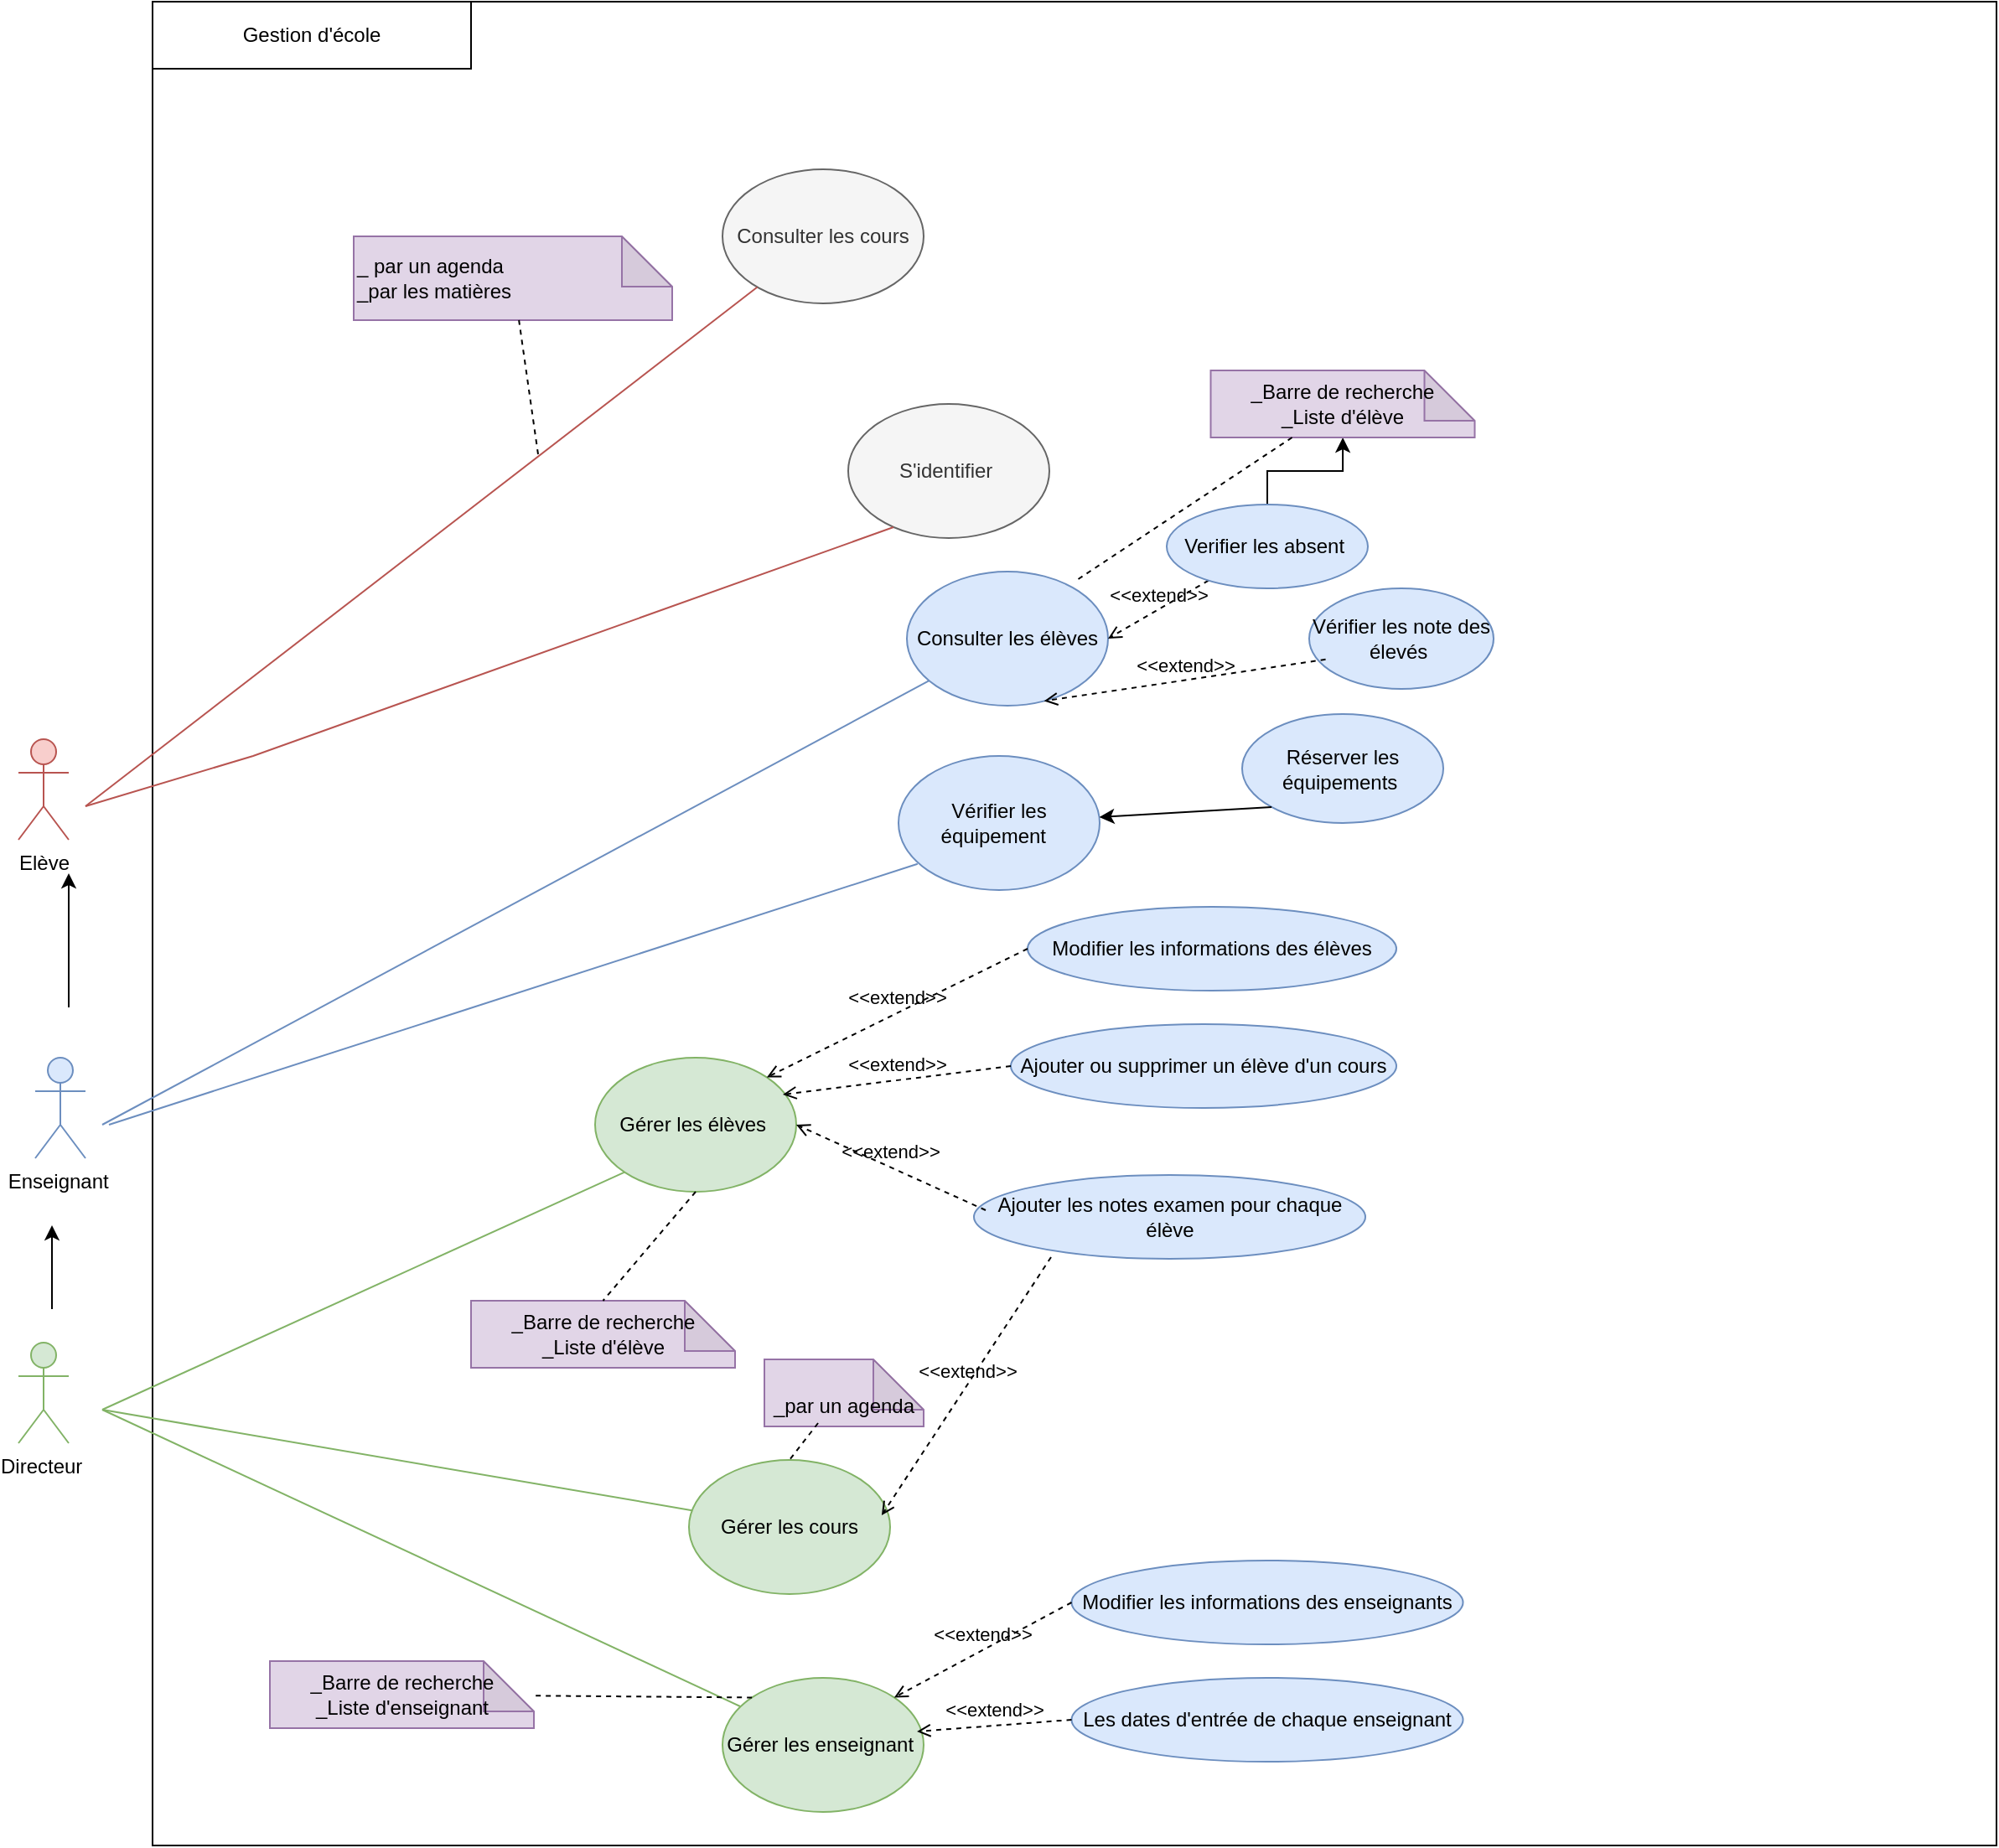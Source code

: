 <mxfile version="24.7.6">
  <diagram name="Page-1" id="abaU5teWBHSIh3knwFKt">
    <mxGraphModel dx="2227" dy="1922" grid="1" gridSize="10" guides="1" tooltips="1" connect="1" arrows="1" fold="1" page="1" pageScale="1" pageWidth="827" pageHeight="1169" math="0" shadow="0">
      <root>
        <mxCell id="0" />
        <mxCell id="1" parent="0" />
        <mxCell id="ytxkbaWUz_GBkNSJb9Mm-1" value="" style="whiteSpace=wrap;html=1;aspect=fixed;horizontal=1;" parent="1" vertex="1">
          <mxGeometry x="90" y="-230" width="1100" height="1100" as="geometry" />
        </mxCell>
        <mxCell id="ytxkbaWUz_GBkNSJb9Mm-2" value="Gestion d&#39;école" style="rounded=0;whiteSpace=wrap;html=1;" parent="1" vertex="1">
          <mxGeometry x="90" y="-230" width="190" height="40" as="geometry" />
        </mxCell>
        <mxCell id="ytxkbaWUz_GBkNSJb9Mm-3" value="Elève" style="shape=umlActor;verticalLabelPosition=bottom;verticalAlign=top;html=1;outlineConnect=0;fillColor=#f8cecc;strokeColor=#b85450;" parent="1" vertex="1">
          <mxGeometry x="10" y="210" width="30" height="60" as="geometry" />
        </mxCell>
        <mxCell id="ytxkbaWUz_GBkNSJb9Mm-4" value="Enseignant&amp;nbsp;" style="shape=umlActor;verticalLabelPosition=bottom;verticalAlign=top;html=1;outlineConnect=0;fillColor=#dae8fc;strokeColor=#6c8ebf;" parent="1" vertex="1">
          <mxGeometry x="20" y="400" width="30" height="60" as="geometry" />
        </mxCell>
        <mxCell id="ytxkbaWUz_GBkNSJb9Mm-5" value="Directeur&amp;nbsp;" style="shape=umlActor;verticalLabelPosition=bottom;verticalAlign=top;html=1;outlineConnect=0;fillColor=#d5e8d4;strokeColor=#82b366;" parent="1" vertex="1">
          <mxGeometry x="10" y="570" width="30" height="60" as="geometry" />
        </mxCell>
        <mxCell id="ytxkbaWUz_GBkNSJb9Mm-7" value="Consulter les cours" style="ellipse;whiteSpace=wrap;html=1;fillColor=#f5f5f5;strokeColor=#666666;fontColor=#333333;" parent="1" vertex="1">
          <mxGeometry x="430" y="-130" width="120" height="80" as="geometry" />
        </mxCell>
        <mxCell id="ytxkbaWUz_GBkNSJb9Mm-12" value="Gérer les cours" style="ellipse;whiteSpace=wrap;html=1;fillColor=#d5e8d4;strokeColor=#82b366;" parent="1" vertex="1">
          <mxGeometry x="410" y="640" width="120" height="80" as="geometry" />
        </mxCell>
        <mxCell id="ytxkbaWUz_GBkNSJb9Mm-16" value="" style="endArrow=none;html=1;rounded=0;fillColor=#f8cecc;strokeColor=#b85450;" parent="1" target="ytxkbaWUz_GBkNSJb9Mm-7" edge="1">
          <mxGeometry width="50" height="50" relative="1" as="geometry">
            <mxPoint x="50" y="250" as="sourcePoint" />
            <mxPoint x="430" y="280" as="targetPoint" />
          </mxGeometry>
        </mxCell>
        <mxCell id="ytxkbaWUz_GBkNSJb9Mm-18" value="" style="endArrow=none;html=1;rounded=0;fillColor=#d5e8d4;strokeColor=#82b366;" parent="1" source="ytxkbaWUz_GBkNSJb9Mm-12" edge="1">
          <mxGeometry width="50" height="50" relative="1" as="geometry">
            <mxPoint x="380" y="410" as="sourcePoint" />
            <mxPoint x="60" y="610" as="targetPoint" />
          </mxGeometry>
        </mxCell>
        <mxCell id="ytxkbaWUz_GBkNSJb9Mm-21" value="" style="endArrow=none;html=1;rounded=0;fillColor=#d5e8d4;strokeColor=#82b366;" parent="1" source="ytxkbaWUz_GBkNSJb9Mm-23" edge="1">
          <mxGeometry width="50" height="50" relative="1" as="geometry">
            <mxPoint x="330" y="625" as="sourcePoint" />
            <mxPoint x="60" y="610" as="targetPoint" />
          </mxGeometry>
        </mxCell>
        <mxCell id="ytxkbaWUz_GBkNSJb9Mm-22" value="Gérer les élèves&amp;nbsp;" style="ellipse;whiteSpace=wrap;html=1;fillColor=#d5e8d4;strokeColor=#82b366;" parent="1" vertex="1">
          <mxGeometry x="354" y="400" width="120" height="80" as="geometry" />
        </mxCell>
        <mxCell id="ytxkbaWUz_GBkNSJb9Mm-23" value="Gérer les enseignant&amp;nbsp;" style="ellipse;whiteSpace=wrap;html=1;fillColor=#d5e8d4;strokeColor=#82b366;" parent="1" vertex="1">
          <mxGeometry x="430" y="770" width="120" height="80" as="geometry" />
        </mxCell>
        <mxCell id="ytxkbaWUz_GBkNSJb9Mm-24" value="" style="endArrow=none;html=1;rounded=0;entryX=0;entryY=1;entryDx=0;entryDy=0;fillColor=#d5e8d4;strokeColor=#82b366;" parent="1" target="ytxkbaWUz_GBkNSJb9Mm-22" edge="1">
          <mxGeometry width="50" height="50" relative="1" as="geometry">
            <mxPoint x="60" y="610" as="sourcePoint" />
            <mxPoint x="430" y="400" as="targetPoint" />
          </mxGeometry>
        </mxCell>
        <mxCell id="tsSxHWKioVlDDUs3cD3j-3" value="_ par un agenda&lt;div&gt;_par les matières&amp;nbsp;&amp;nbsp;&lt;/div&gt;" style="shape=note;whiteSpace=wrap;html=1;backgroundOutline=1;darkOpacity=0.05;fillColor=#e1d5e7;strokeColor=#9673a6;align=left;" parent="1" vertex="1">
          <mxGeometry x="210" y="-90" width="190" height="50" as="geometry" />
        </mxCell>
        <mxCell id="tsSxHWKioVlDDUs3cD3j-4" value="" style="endArrow=none;dashed=1;html=1;rounded=0;" parent="1" target="tsSxHWKioVlDDUs3cD3j-3" edge="1">
          <mxGeometry width="50" height="50" relative="1" as="geometry">
            <mxPoint x="320" y="40" as="sourcePoint" />
            <mxPoint x="400" y="350" as="targetPoint" />
          </mxGeometry>
        </mxCell>
        <mxCell id="tsSxHWKioVlDDUs3cD3j-12" value="Consulter les élèves" style="ellipse;whiteSpace=wrap;html=1;fillColor=#dae8fc;strokeColor=#6c8ebf;" parent="1" vertex="1">
          <mxGeometry x="540" y="110" width="120" height="80" as="geometry" />
        </mxCell>
        <mxCell id="tsSxHWKioVlDDUs3cD3j-16" value="" style="endArrow=none;html=1;rounded=0;fillColor=#dae8fc;strokeColor=#6c8ebf;" parent="1" target="tsSxHWKioVlDDUs3cD3j-12" edge="1">
          <mxGeometry width="50" height="50" relative="1" as="geometry">
            <mxPoint x="60" y="440" as="sourcePoint" />
            <mxPoint x="400" y="180" as="targetPoint" />
          </mxGeometry>
        </mxCell>
        <mxCell id="tsSxHWKioVlDDUs3cD3j-17" value="Vérifier les équipement&amp;nbsp;&amp;nbsp;" style="ellipse;whiteSpace=wrap;html=1;fillColor=#dae8fc;strokeColor=#6c8ebf;" parent="1" vertex="1">
          <mxGeometry x="535" y="220" width="120" height="80" as="geometry" />
        </mxCell>
        <mxCell id="tsSxHWKioVlDDUs3cD3j-18" value="" style="endArrow=none;html=1;rounded=0;entryX=0.095;entryY=0.805;entryDx=0;entryDy=0;entryPerimeter=0;fillColor=#dae8fc;strokeColor=#6c8ebf;" parent="1" target="tsSxHWKioVlDDUs3cD3j-17" edge="1">
          <mxGeometry width="50" height="50" relative="1" as="geometry">
            <mxPoint x="64" y="440" as="sourcePoint" />
            <mxPoint x="400" y="480" as="targetPoint" />
          </mxGeometry>
        </mxCell>
        <mxCell id="tsSxHWKioVlDDUs3cD3j-19" value="Réserver les équipements&amp;nbsp;" style="ellipse;whiteSpace=wrap;html=1;fillColor=#dae8fc;strokeColor=#6c8ebf;" parent="1" vertex="1">
          <mxGeometry x="740" y="195" width="120" height="65" as="geometry" />
        </mxCell>
        <mxCell id="tsSxHWKioVlDDUs3cD3j-20" value="" style="endArrow=classic;html=1;rounded=0;exitX=0;exitY=1;exitDx=0;exitDy=0;" parent="1" source="tsSxHWKioVlDDUs3cD3j-19" target="tsSxHWKioVlDDUs3cD3j-17" edge="1">
          <mxGeometry width="50" height="50" relative="1" as="geometry">
            <mxPoint x="350" y="430" as="sourcePoint" />
            <mxPoint x="410" y="380" as="targetPoint" />
          </mxGeometry>
        </mxCell>
        <mxCell id="tsSxHWKioVlDDUs3cD3j-21" value="S&#39;identifier&amp;nbsp;" style="ellipse;whiteSpace=wrap;html=1;fillColor=#f5f5f5;fontColor=#333333;strokeColor=#666666;" parent="1" vertex="1">
          <mxGeometry x="505" y="10" width="120" height="80" as="geometry" />
        </mxCell>
        <mxCell id="tsSxHWKioVlDDUs3cD3j-23" value="" style="endArrow=none;html=1;rounded=0;entryX=0.225;entryY=0.919;entryDx=0;entryDy=0;entryPerimeter=0;fillColor=#f8cecc;strokeColor=#b85450;" parent="1" target="tsSxHWKioVlDDUs3cD3j-21" edge="1">
          <mxGeometry width="50" height="50" relative="1" as="geometry">
            <mxPoint x="50" y="250" as="sourcePoint" />
            <mxPoint x="400" y="-20" as="targetPoint" />
            <Array as="points">
              <mxPoint x="150" y="220" />
            </Array>
          </mxGeometry>
        </mxCell>
        <mxCell id="tsSxHWKioVlDDUs3cD3j-30" value="&amp;lt;&amp;lt;extend&amp;gt;&amp;gt;" style="html=1;verticalAlign=bottom;labelBackgroundColor=none;endArrow=open;endFill=0;dashed=1;rounded=0;entryX=1;entryY=0.5;entryDx=0;entryDy=0;" parent="1" source="tsSxHWKioVlDDUs3cD3j-31" target="tsSxHWKioVlDDUs3cD3j-12" edge="1">
          <mxGeometry width="160" relative="1" as="geometry">
            <mxPoint x="430" y="310" as="sourcePoint" />
            <mxPoint x="460" y="310" as="targetPoint" />
          </mxGeometry>
        </mxCell>
        <mxCell id="nE3ZNeiionHA2tKRMIRd-34" value="" style="edgeStyle=orthogonalEdgeStyle;rounded=0;orthogonalLoop=1;jettySize=auto;html=1;" parent="1" source="tsSxHWKioVlDDUs3cD3j-31" target="nE3ZNeiionHA2tKRMIRd-27" edge="1">
          <mxGeometry relative="1" as="geometry" />
        </mxCell>
        <mxCell id="tsSxHWKioVlDDUs3cD3j-31" value="Verifier les absent&amp;nbsp;" style="ellipse;whiteSpace=wrap;html=1;fillColor=#dae8fc;strokeColor=#6c8ebf;" parent="1" vertex="1">
          <mxGeometry x="695" y="70" width="120" height="50" as="geometry" />
        </mxCell>
        <mxCell id="tsSxHWKioVlDDUs3cD3j-32" value="Vérifier les note des élevés&amp;nbsp;" style="ellipse;whiteSpace=wrap;html=1;fillColor=#dae8fc;strokeColor=#6c8ebf;" parent="1" vertex="1">
          <mxGeometry x="780" y="120" width="110" height="60" as="geometry" />
        </mxCell>
        <mxCell id="tsSxHWKioVlDDUs3cD3j-33" value="&amp;lt;&amp;lt;extend&amp;gt;&amp;gt;" style="html=1;verticalAlign=bottom;labelBackgroundColor=none;endArrow=open;endFill=0;dashed=1;rounded=0;exitX=0.089;exitY=0.707;exitDx=0;exitDy=0;exitPerimeter=0;entryX=0.682;entryY=0.965;entryDx=0;entryDy=0;entryPerimeter=0;" parent="1" source="tsSxHWKioVlDDUs3cD3j-32" target="tsSxHWKioVlDDUs3cD3j-12" edge="1">
          <mxGeometry width="160" relative="1" as="geometry">
            <mxPoint x="300" y="310" as="sourcePoint" />
            <mxPoint x="460" y="310" as="targetPoint" />
          </mxGeometry>
        </mxCell>
        <mxCell id="nE3ZNeiionHA2tKRMIRd-2" value="Modifier les informations des élèves" style="ellipse;whiteSpace=wrap;html=1;fillColor=#dae8fc;strokeColor=#6c8ebf;" parent="1" vertex="1">
          <mxGeometry x="612" y="310" width="220" height="50" as="geometry" />
        </mxCell>
        <mxCell id="nE3ZNeiionHA2tKRMIRd-3" value="Ajouter ou supprimer un élève d&#39;un cours" style="ellipse;whiteSpace=wrap;html=1;fillColor=#dae8fc;strokeColor=#6c8ebf;" parent="1" vertex="1">
          <mxGeometry x="602" y="380" width="230" height="50" as="geometry" />
        </mxCell>
        <mxCell id="nE3ZNeiionHA2tKRMIRd-5" value="&lt;span style=&quot;text-align: left;&quot;&gt;Ajouter les notes examen pour chaque élève&lt;/span&gt;" style="ellipse;whiteSpace=wrap;html=1;fillColor=#dae8fc;strokeColor=#6c8ebf;" parent="1" vertex="1">
          <mxGeometry x="580" y="470" width="233.5" height="50" as="geometry" />
        </mxCell>
        <mxCell id="nE3ZNeiionHA2tKRMIRd-11" value="&amp;lt;&amp;lt;extend&amp;gt;&amp;gt;" style="html=1;verticalAlign=bottom;labelBackgroundColor=none;endArrow=open;endFill=0;dashed=1;rounded=0;exitX=0;exitY=0.5;exitDx=0;exitDy=0;entryX=1;entryY=0;entryDx=0;entryDy=0;" parent="1" source="nE3ZNeiionHA2tKRMIRd-2" target="ytxkbaWUz_GBkNSJb9Mm-22" edge="1">
          <mxGeometry width="160" relative="1" as="geometry">
            <mxPoint x="590" y="330" as="sourcePoint" />
            <mxPoint x="422" y="355" as="targetPoint" />
          </mxGeometry>
        </mxCell>
        <mxCell id="nE3ZNeiionHA2tKRMIRd-12" value="&amp;lt;&amp;lt;extend&amp;gt;&amp;gt;" style="html=1;verticalAlign=bottom;labelBackgroundColor=none;endArrow=open;endFill=0;dashed=1;rounded=0;exitX=0;exitY=0.5;exitDx=0;exitDy=0;entryX=1;entryY=0;entryDx=0;entryDy=0;" parent="1" source="nE3ZNeiionHA2tKRMIRd-3" edge="1">
          <mxGeometry width="160" relative="1" as="geometry">
            <mxPoint x="600" y="340" as="sourcePoint" />
            <mxPoint x="466" y="422" as="targetPoint" />
          </mxGeometry>
        </mxCell>
        <mxCell id="nE3ZNeiionHA2tKRMIRd-14" value="&amp;lt;&amp;lt;extend&amp;gt;&amp;gt;" style="html=1;verticalAlign=bottom;labelBackgroundColor=none;endArrow=open;endFill=0;dashed=1;rounded=0;exitX=0.03;exitY=0.42;exitDx=0;exitDy=0;exitPerimeter=0;entryX=1;entryY=0.5;entryDx=0;entryDy=0;" parent="1" source="nE3ZNeiionHA2tKRMIRd-5" target="ytxkbaWUz_GBkNSJb9Mm-22" edge="1">
          <mxGeometry width="160" relative="1" as="geometry">
            <mxPoint x="620" y="360" as="sourcePoint" />
            <mxPoint x="486" y="442" as="targetPoint" />
          </mxGeometry>
        </mxCell>
        <mxCell id="nE3ZNeiionHA2tKRMIRd-15" value="&amp;nbsp;&lt;div&gt;_par un agenda&lt;/div&gt;" style="shape=note;whiteSpace=wrap;html=1;backgroundOutline=1;darkOpacity=0.05;fillColor=#e1d5e7;strokeColor=#9673a6;" parent="1" vertex="1">
          <mxGeometry x="455" y="580" width="95" height="40" as="geometry" />
        </mxCell>
        <mxCell id="nE3ZNeiionHA2tKRMIRd-18" value="&amp;lt;&amp;lt;extend&amp;gt;&amp;gt;" style="html=1;verticalAlign=bottom;labelBackgroundColor=none;endArrow=open;endFill=0;dashed=1;rounded=0;exitX=0.197;exitY=0.98;exitDx=0;exitDy=0;exitPerimeter=0;entryX=0.958;entryY=0.413;entryDx=0;entryDy=0;entryPerimeter=0;" parent="1" source="nE3ZNeiionHA2tKRMIRd-5" target="ytxkbaWUz_GBkNSJb9Mm-12" edge="1">
          <mxGeometry width="160" relative="1" as="geometry">
            <mxPoint x="815" y="520" as="sourcePoint" />
            <mxPoint x="647" y="545" as="targetPoint" />
          </mxGeometry>
        </mxCell>
        <mxCell id="nE3ZNeiionHA2tKRMIRd-19" value="" style="endArrow=none;dashed=1;html=1;rounded=0;exitX=0.337;exitY=0.95;exitDx=0;exitDy=0;exitPerimeter=0;entryX=0.5;entryY=0;entryDx=0;entryDy=0;" parent="1" source="nE3ZNeiionHA2tKRMIRd-15" target="ytxkbaWUz_GBkNSJb9Mm-12" edge="1">
          <mxGeometry width="50" height="50" relative="1" as="geometry">
            <mxPoint x="795" y="565" as="sourcePoint" />
            <mxPoint x="600" y="560" as="targetPoint" />
            <Array as="points" />
          </mxGeometry>
        </mxCell>
        <mxCell id="nE3ZNeiionHA2tKRMIRd-21" value="&lt;span style=&quot;text-align: left;&quot;&gt;Modifier les informations des enseignants&lt;/span&gt;" style="ellipse;whiteSpace=wrap;html=1;fillColor=#dae8fc;strokeColor=#6c8ebf;" parent="1" vertex="1">
          <mxGeometry x="638.25" y="700" width="233.5" height="50" as="geometry" />
        </mxCell>
        <mxCell id="nE3ZNeiionHA2tKRMIRd-23" value="&lt;span style=&quot;text-align: left;&quot;&gt;Les dates d&#39;entrée de chaque enseignant&lt;/span&gt;" style="ellipse;whiteSpace=wrap;html=1;fillColor=#dae8fc;strokeColor=#6c8ebf;" parent="1" vertex="1">
          <mxGeometry x="638.25" y="770" width="233.5" height="50" as="geometry" />
        </mxCell>
        <mxCell id="nE3ZNeiionHA2tKRMIRd-24" value="&amp;lt;&amp;lt;extend&amp;gt;&amp;gt;" style="html=1;verticalAlign=bottom;labelBackgroundColor=none;endArrow=open;endFill=0;dashed=1;rounded=0;exitX=0;exitY=0.5;exitDx=0;exitDy=0;entryX=1;entryY=0;entryDx=0;entryDy=0;" parent="1" target="ytxkbaWUz_GBkNSJb9Mm-23" edge="1" source="nE3ZNeiionHA2tKRMIRd-21">
          <mxGeometry width="160" relative="1" as="geometry">
            <mxPoint x="638.25" y="678.5" as="sourcePoint" />
            <mxPoint x="530" y="682" as="targetPoint" />
          </mxGeometry>
        </mxCell>
        <mxCell id="nE3ZNeiionHA2tKRMIRd-26" value="&amp;lt;&amp;lt;extend&amp;gt;&amp;gt;" style="html=1;verticalAlign=bottom;labelBackgroundColor=none;endArrow=open;endFill=0;dashed=1;rounded=0;exitX=0;exitY=0.5;exitDx=0;exitDy=0;entryX=0.967;entryY=0.4;entryDx=0;entryDy=0;entryPerimeter=0;" parent="1" source="nE3ZNeiionHA2tKRMIRd-23" target="ytxkbaWUz_GBkNSJb9Mm-23" edge="1">
          <mxGeometry width="160" relative="1" as="geometry">
            <mxPoint x="658.25" y="698.5" as="sourcePoint" />
            <mxPoint x="550" y="702" as="targetPoint" />
          </mxGeometry>
        </mxCell>
        <mxCell id="nE3ZNeiionHA2tKRMIRd-27" value="_Barre de recherche&lt;br&gt;&lt;span style=&quot;background-color: initial;&quot;&gt;_Liste d&#39;élève&lt;/span&gt;" style="shape=note;whiteSpace=wrap;html=1;backgroundOutline=1;darkOpacity=0.05;fillColor=#e1d5e7;strokeColor=#9673a6;" parent="1" vertex="1">
          <mxGeometry x="721.25" y="-10" width="157.5" height="40" as="geometry" />
        </mxCell>
        <mxCell id="nE3ZNeiionHA2tKRMIRd-29" value="_Barre de recherche&lt;br&gt;&lt;span style=&quot;background-color: initial;&quot;&gt;_Liste d&#39;élève&lt;/span&gt;" style="shape=note;whiteSpace=wrap;html=1;backgroundOutline=1;darkOpacity=0.05;fillColor=#e1d5e7;strokeColor=#9673a6;" parent="1" vertex="1">
          <mxGeometry x="280" y="545" width="157.5" height="40" as="geometry" />
        </mxCell>
        <mxCell id="nE3ZNeiionHA2tKRMIRd-30" value="" style="endArrow=none;dashed=1;html=1;rounded=0;entryX=0.833;entryY=0.075;entryDx=0;entryDy=0;entryPerimeter=0;" parent="1" source="nE3ZNeiionHA2tKRMIRd-27" target="tsSxHWKioVlDDUs3cD3j-12" edge="1">
          <mxGeometry width="50" height="50" relative="1" as="geometry">
            <mxPoint x="686.25" y="40" as="sourcePoint" />
            <mxPoint x="637" y="52" as="targetPoint" />
            <Array as="points" />
          </mxGeometry>
        </mxCell>
        <mxCell id="nE3ZNeiionHA2tKRMIRd-31" value="_Barre de recherche&lt;br&gt;&lt;span style=&quot;background-color: initial;&quot;&gt;_Liste d&#39;enseignant&lt;/span&gt;" style="shape=note;whiteSpace=wrap;html=1;backgroundOutline=1;darkOpacity=0.05;fillColor=#e1d5e7;strokeColor=#9673a6;" parent="1" vertex="1">
          <mxGeometry x="160" y="760" width="157.5" height="40" as="geometry" />
        </mxCell>
        <mxCell id="nE3ZNeiionHA2tKRMIRd-35" value="" style="endArrow=none;dashed=1;html=1;rounded=0;entryX=0.5;entryY=0;entryDx=0;entryDy=0;entryPerimeter=0;" parent="1" target="nE3ZNeiionHA2tKRMIRd-29" edge="1">
          <mxGeometry width="50" height="50" relative="1" as="geometry">
            <mxPoint x="414" y="480" as="sourcePoint" />
            <mxPoint x="277" y="520" as="targetPoint" />
          </mxGeometry>
        </mxCell>
        <mxCell id="nE3ZNeiionHA2tKRMIRd-36" value="" style="endArrow=none;dashed=1;html=1;rounded=0;exitX=0;exitY=0;exitDx=0;exitDy=0;" parent="1" source="ytxkbaWUz_GBkNSJb9Mm-23" target="nE3ZNeiionHA2tKRMIRd-31" edge="1">
          <mxGeometry width="50" height="50" relative="1" as="geometry">
            <mxPoint x="424" y="490" as="sourcePoint" />
            <mxPoint x="369" y="555" as="targetPoint" />
          </mxGeometry>
        </mxCell>
        <mxCell id="JYffe36kRaPBVMpyf8xv-1" value="" style="endArrow=classic;html=1;rounded=0;" edge="1" parent="1">
          <mxGeometry width="50" height="50" relative="1" as="geometry">
            <mxPoint x="40" y="370" as="sourcePoint" />
            <mxPoint x="40" y="290" as="targetPoint" />
          </mxGeometry>
        </mxCell>
        <mxCell id="JYffe36kRaPBVMpyf8xv-3" value="" style="endArrow=classic;html=1;rounded=0;" edge="1" parent="1">
          <mxGeometry width="50" height="50" relative="1" as="geometry">
            <mxPoint x="30" y="550" as="sourcePoint" />
            <mxPoint x="30" y="500" as="targetPoint" />
          </mxGeometry>
        </mxCell>
      </root>
    </mxGraphModel>
  </diagram>
</mxfile>
